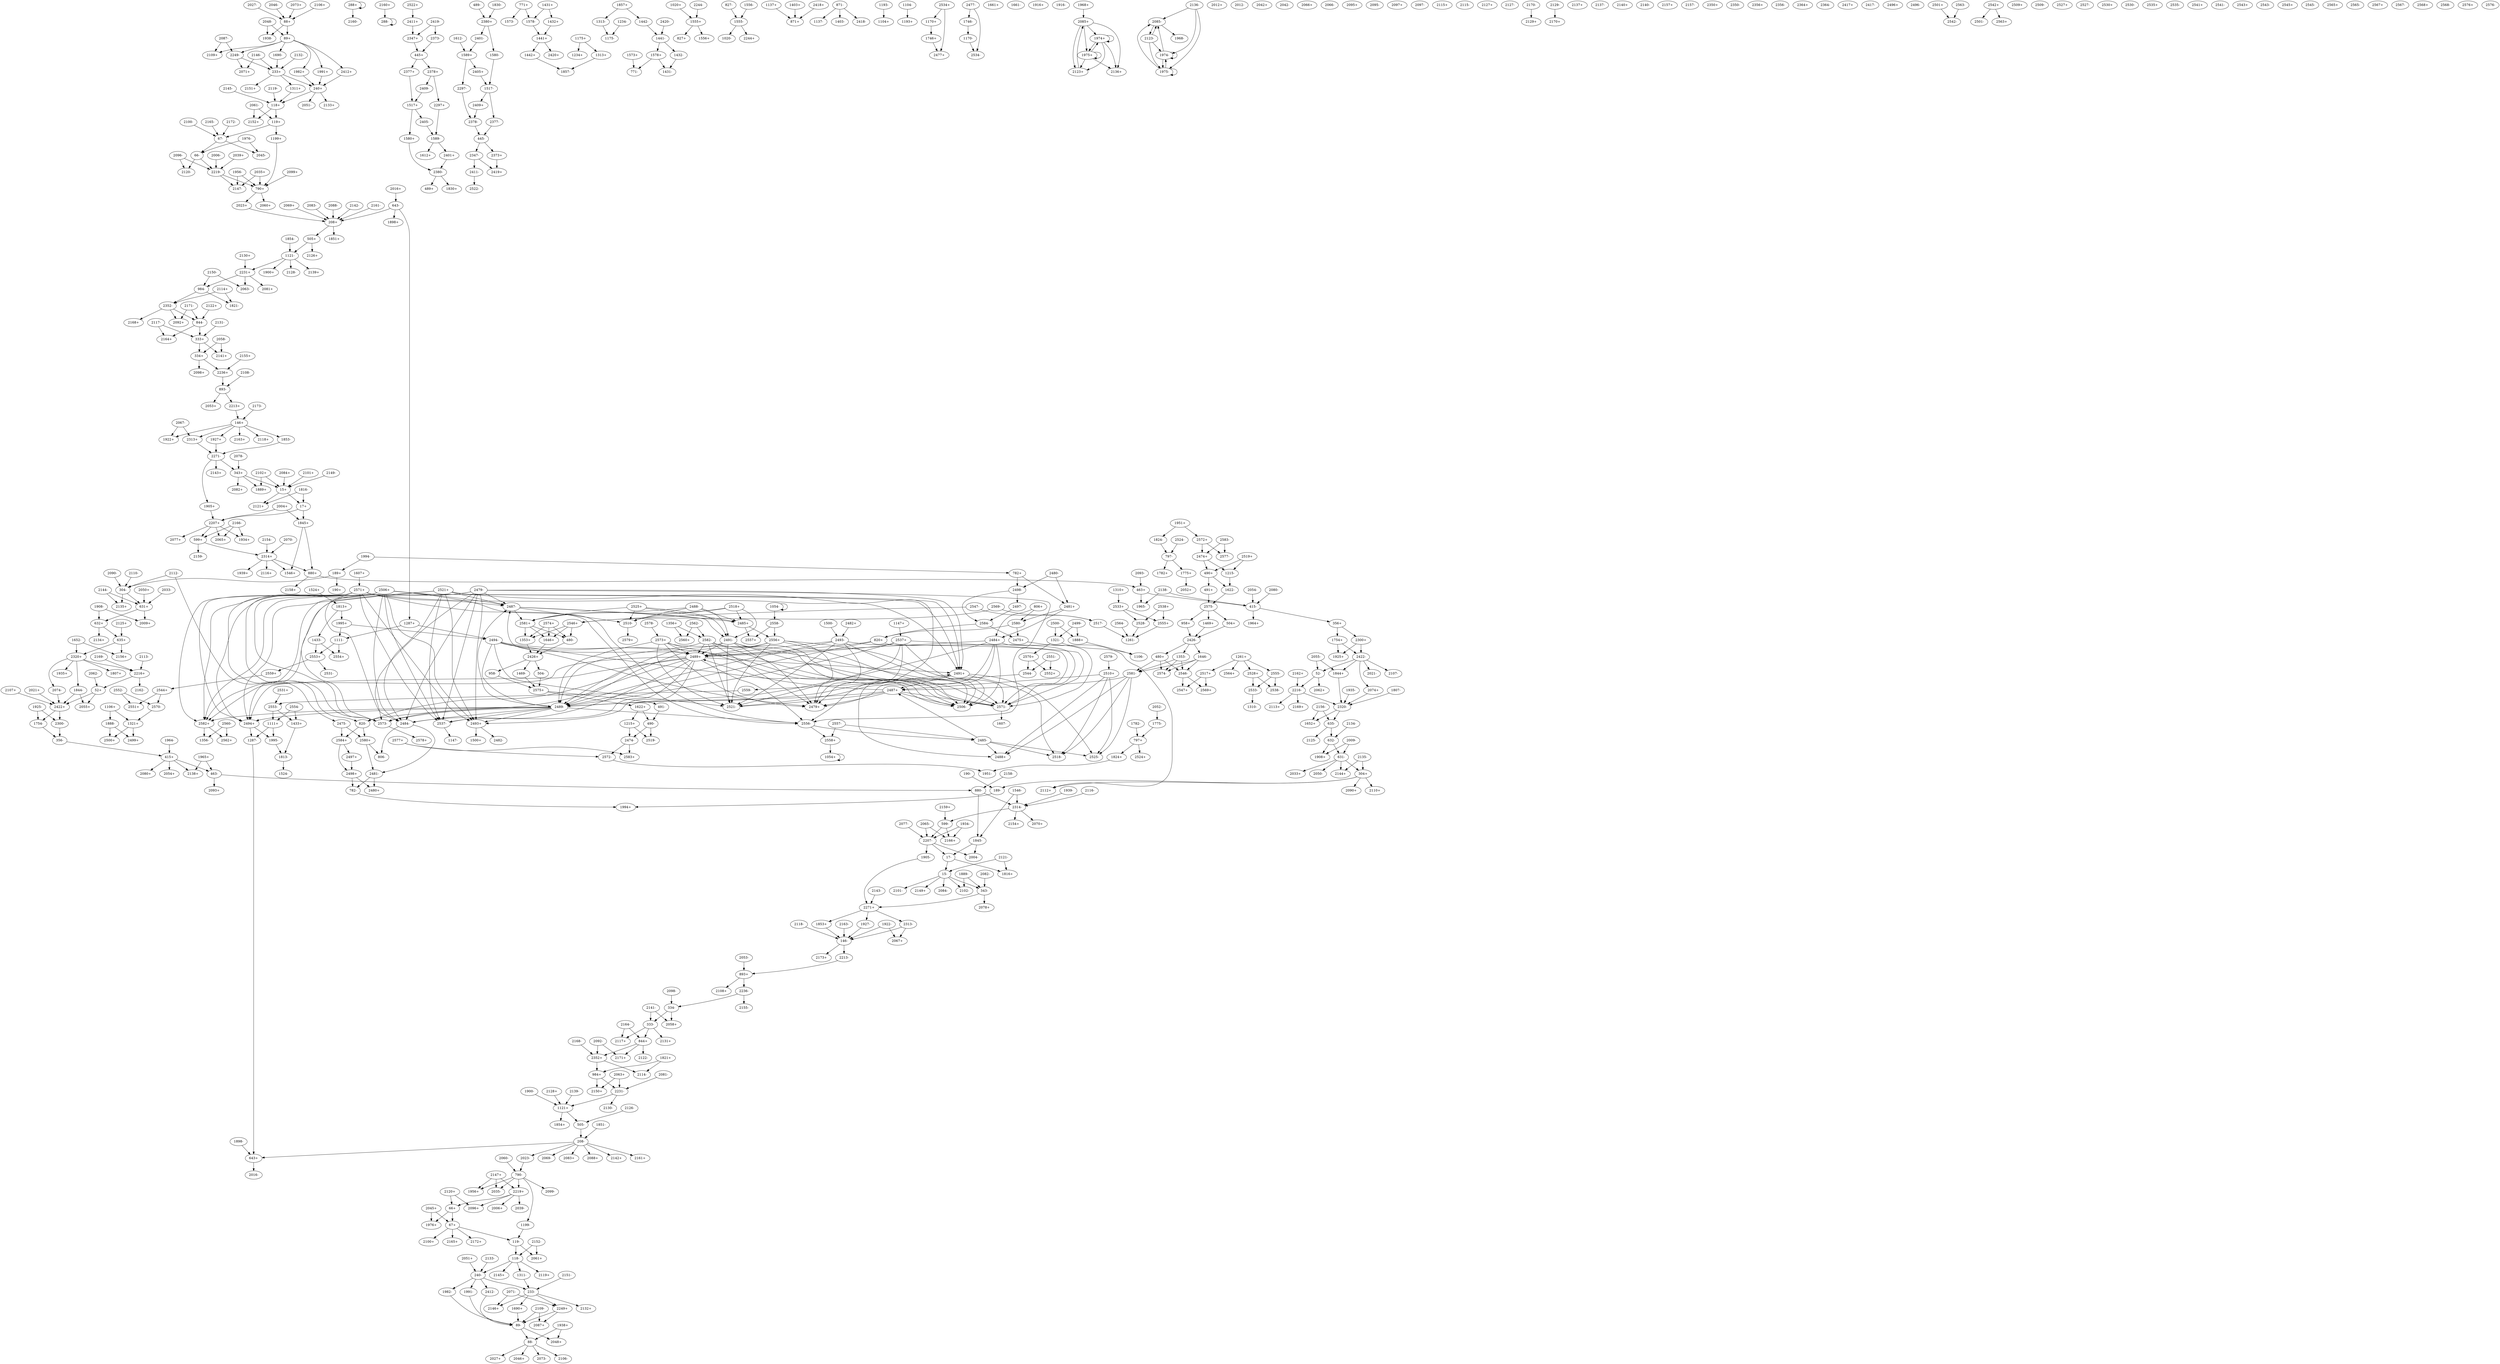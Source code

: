 digraph adj {
graph [k=96]
edge [d=-95]
"15+" [l=96 C=255]
"15-" [l=96 C=255]
"17+" [l=103 C=2040]
"17-" [l=103 C=2040]
"52+" [l=99 C=1020]
"52-" [l=99 C=1020]
"66+" [l=100 C=1275]
"66-" [l=100 C=1275]
"67+" [l=97 C=510]
"67-" [l=97 C=510]
"88+" [l=106 C=2805]
"88-" [l=106 C=2805]
"89+" [l=120 C=6375]
"89-" [l=120 C=6375]
"118+" [l=148 C=13515]
"118-" [l=148 C=13515]
"119+" [l=100 C=1275]
"119-" [l=100 C=1275]
"146+" [l=166 C=18105]
"146-" [l=166 C=18105]
"189+" [l=96 C=255]
"189-" [l=96 C=255]
"190+" [l=264 C=7681]
"190-" [l=264 C=7681]
"208+" [l=112 C=4335]
"208-" [l=112 C=4335]
"233+" [l=96 C=255]
"233-" [l=96 C=255]
"240+" [l=100 C=1275]
"240-" [l=100 C=1275]
"288+" [l=4413 C=812675]
"288-" [l=4413 C=812675]
"304+" [l=109 C=3570]
"304-" [l=109 C=3570]
"333+" [l=138 C=10965]
"333-" [l=138 C=10965]
"334+" [l=102 C=1785]
"334-" [l=102 C=1785]
"343+" [l=98 C=765]
"343-" [l=98 C=765]
"356+" [l=347 C=64260]
"356-" [l=347 C=64260]
"415+" [l=132 C=9435]
"415-" [l=132 C=9435]
"445+" [l=146 C=4188]
"445-" [l=146 C=4188]
"463+" [l=115 C=5100]
"463-" [l=115 C=5100]
"480+" [l=209 C=13212]
"480-" [l=209 C=13212]
"489+" [l=239 C=2230]
"489-" [l=239 C=2230]
"490+" [l=149 C=8649]
"490-" [l=149 C=8649]
"491+" [l=191 C=7088]
"491-" [l=191 C=7088]
"504+" [l=190 C=9413]
"504-" [l=190 C=9413]
"505+" [l=110 C=3825]
"505-" [l=110 C=3825]
"599+" [l=99 C=1020]
"599-" [l=99 C=1020]
"631+" [l=98 C=765]
"631-" [l=98 C=765]
"632+" [l=101 C=1530]
"632-" [l=101 C=1530]
"635+" [l=97 C=510]
"635-" [l=97 C=510]
"643+" [l=96 C=255]
"643-" [l=96 C=255]
"771+" [l=146 C=1941]
"771-" [l=146 C=1941]
"782+" [l=190 C=2195]
"782-" [l=190 C=2195]
"790+" [l=114 C=4845]
"790-" [l=114 C=4845]
"797+" [l=148 C=1759]
"797-" [l=148 C=1759]
"806+" [l=189 C=4236]
"806-" [l=189 C=4236]
"820+" [l=188 C=4316]
"820-" [l=188 C=4316]
"827+" [l=230 C=1103]
"827-" [l=230 C=1103]
"844+" [l=190 C=24225]
"844-" [l=190 C=24225]
"871+" [l=191 C=13671]
"871-" [l=191 C=13671]
"880+" [l=100 C=1275]
"880-" [l=100 C=1275]
"893+" [l=97 C=510]
"893-" [l=97 C=510]
"958+" [l=191 C=4611]
"958-" [l=191 C=4611]
"984+" [l=99 C=1020]
"984-" [l=99 C=1020]
"1020+" [l=315 C=2684]
"1020-" [l=315 C=2684]
"1054+" [l=167 C=364]
"1054-" [l=167 C=364]
"1104+" [l=188 C=989]
"1104-" [l=188 C=989]
"1106+" [l=254 C=7634]
"1106-" [l=254 C=7634]
"1111+" [l=428 C=5257]
"1111-" [l=428 C=5257]
"1121+" [l=104 C=2295]
"1121-" [l=104 C=2295]
"1137+" [l=188 C=6647]
"1137-" [l=188 C=6647]
"1147+" [l=245 C=2521]
"1147-" [l=245 C=2521]
"1170+" [l=168 C=1754]
"1170-" [l=168 C=1754]
"1175+" [l=242 C=13513]
"1175-" [l=242 C=13513]
"1193+" [l=206 C=1907]
"1193-" [l=206 C=1907]
"1199+" [l=192 C=3844]
"1199-" [l=192 C=3844]
"1215+" [l=191 C=2766]
"1215-" [l=191 C=2766]
"1234+" [l=438 C=17487]
"1234-" [l=438 C=17487]
"1261+" [l=189 C=6923]
"1261-" [l=189 C=6923]
"1287+" [l=186 C=1043]
"1287-" [l=186 C=1043]
"1310+" [l=137 C=1175]
"1310-" [l=137 C=1175]
"1311+" [l=191 C=4282]
"1311-" [l=191 C=4282]
"1313+" [l=481 C=11884]
"1313-" [l=481 C=11884]
"1321+" [l=147 C=2542]
"1321-" [l=147 C=2542]
"1353+" [l=191 C=1816]
"1353-" [l=191 C=1816]
"1356+" [l=722 C=8864]
"1356-" [l=722 C=8864]
"1403+" [l=188 C=4408]
"1403-" [l=188 C=4408]
"1431+" [l=156 C=3315]
"1431-" [l=156 C=3315]
"1432+" [l=191 C=2190]
"1432-" [l=191 C=2190]
"1433+" [l=541 C=7488]
"1433-" [l=541 C=7488]
"1441+" [l=169 C=5007]
"1441-" [l=169 C=5007]
"1442+" [l=194 C=2514]
"1442-" [l=194 C=2514]
"1469+" [l=191 C=4231]
"1469-" [l=191 C=4231]
"1500+" [l=229 C=1449]
"1500-" [l=229 C=1449]
"1517+" [l=155 C=2208]
"1517-" [l=155 C=2208]
"1524+" [l=381 C=4065]
"1524-" [l=381 C=4065]
"1546+" [l=122 C=114]
"1546-" [l=122 C=114]
"1555+" [l=157 C=1095]
"1555-" [l=157 C=1095]
"1556+" [l=230 C=830]
"1556-" [l=230 C=830]
"1573+" [l=252 C=4401]
"1573-" [l=252 C=4401]
"1578+" [l=156 C=4790]
"1578-" [l=156 C=4790]
"1580+" [l=725 C=12870]
"1580-" [l=725 C=12870]
"1589+" [l=167 C=3230]
"1589-" [l=167 C=3230]
"1607+" [l=112 C=579]
"1607-" [l=112 C=579]
"1612+" [l=254 C=2324]
"1612-" [l=254 C=2324]
"1622+" [l=149 C=7536]
"1622-" [l=149 C=7536]
"1646+" [l=191 C=1661]
"1646-" [l=191 C=1661]
"1652+" [l=155 C=173]
"1652-" [l=155 C=173]
"1661+" [l=192 C=2475]
"1661-" [l=192 C=2475]
"1690+" [l=191 C=393]
"1690-" [l=191 C=393]
"1746+" [l=191 C=1183]
"1746-" [l=191 C=1183]
"1754+" [l=191 C=518]
"1754-" [l=191 C=518]
"1775+" [l=232 C=1376]
"1775-" [l=232 C=1376]
"1782+" [l=191 C=1218]
"1782-" [l=191 C=1218]
"1807+" [l=101 C=14]
"1807-" [l=101 C=14]
"1813+" [l=121 C=544]
"1813-" [l=121 C=544]
"1816+" [l=148 C=130]
"1816-" [l=148 C=130]
"1821+" [l=146 C=177]
"1821-" [l=146 C=177]
"1824+" [l=295 C=3002]
"1824-" [l=295 C=3002]
"1830+" [l=281 C=2275]
"1830-" [l=281 C=2275]
"1844+" [l=191 C=389]
"1844-" [l=191 C=389]
"1845+" [l=191 C=514]
"1845-" [l=191 C=514]
"1851+" [l=105 C=28]
"1851-" [l=105 C=28]
"1853+" [l=191 C=346]
"1853-" [l=191 C=346]
"1854+" [l=154 C=179]
"1854-" [l=154 C=179]
"1857+" [l=96 C=47]
"1857-" [l=96 C=47]
"1888+" [l=228 C=2066]
"1888-" [l=228 C=2066]
"1889+" [l=120 C=128]
"1889-" [l=120 C=128]
"1898+" [l=102 C=18]
"1898-" [l=102 C=18]
"1900+" [l=111 C=33]
"1900-" [l=111 C=33]
"1905+" [l=191 C=481]
"1905-" [l=191 C=481]
"1908+" [l=146 C=233]
"1908-" [l=146 C=233]
"1916+" [l=138 C=187]
"1916-" [l=138 C=187]
"1922+" [l=177 C=309]
"1922-" [l=177 C=309]
"1925+" [l=112 C=40]
"1925-" [l=112 C=40]
"1927+" [l=191 C=285]
"1927-" [l=191 C=285]
"1934+" [l=143 C=644]
"1934-" [l=143 C=644]
"1935+" [l=155 C=170]
"1935-" [l=155 C=170]
"1938+" [l=110 C=30]
"1938-" [l=110 C=30]
"1939+" [l=102 C=22]
"1939-" [l=102 C=22]
"1951+" [l=238 C=1595]
"1951-" [l=238 C=1595]
"1956+" [l=165 C=187]
"1956-" [l=165 C=187]
"1964+" [l=142 C=148]
"1964-" [l=142 C=148]
"1965+" [l=134 C=86]
"1965-" [l=134 C=86]
"1968+" [l=189 C=1222]
"1968-" [l=189 C=1222]
"1974+" [l=191 C=1105]
"1974-" [l=191 C=1105]
"1975+" [l=96 C=255]
"1975-" [l=96 C=255]
"1976+" [l=138 C=151]
"1976-" [l=138 C=151]
"1982+" [l=191 C=383]
"1982-" [l=191 C=383]
"1991+" [l=191 C=551]
"1991-" [l=191 C=551]
"1994+" [l=149 C=133]
"1994-" [l=149 C=133]
"1995+" [l=136 C=384]
"1995-" [l=136 C=384]
"2004+" [l=154 C=201]
"2004-" [l=154 C=201]
"2006+" [l=132 C=84]
"2006-" [l=132 C=84]
"2009+" [l=126 C=137]
"2009-" [l=126 C=137]
"2012+" [l=173 C=166]
"2012-" [l=173 C=166]
"2016+" [l=157 C=261]
"2016-" [l=157 C=261]
"2021+" [l=155 C=248]
"2021-" [l=155 C=248]
"2023+" [l=191 C=266]
"2023-" [l=191 C=266]
"2027+" [l=191 C=348]
"2027-" [l=191 C=348]
"2033+" [l=143 C=254]
"2033-" [l=143 C=254]
"2035+" [l=134 C=177]
"2035-" [l=134 C=177]
"2039+" [l=127 C=83]
"2039-" [l=127 C=83]
"2042+" [l=276 C=1549]
"2042-" [l=276 C=1549]
"2045+" [l=124 C=67]
"2045-" [l=124 C=67]
"2046+" [l=142 C=98]
"2046-" [l=142 C=98]
"2048+" [l=153 C=301]
"2048-" [l=153 C=301]
"2050+" [l=191 C=336]
"2050-" [l=191 C=336]
"2051+" [l=113 C=48]
"2051-" [l=113 C=48]
"2052+" [l=120 C=177]
"2052-" [l=120 C=177]
"2053+" [l=145 C=165]
"2053-" [l=145 C=165]
"2054+" [l=163 C=161]
"2054-" [l=163 C=161]
"2055+" [l=122 C=96]
"2055-" [l=122 C=96]
"2058+" [l=130 C=140]
"2058-" [l=130 C=140]
"2060+" [l=166 C=179]
"2060-" [l=166 C=179]
"2061+" [l=168 C=210]
"2061-" [l=168 C=210]
"2062+" [l=129 C=98]
"2062-" [l=129 C=98]
"2063+" [l=171 C=207]
"2063-" [l=171 C=207]
"2065+" [l=123 C=226]
"2065-" [l=123 C=226]
"2066+" [l=103 C=21]
"2066-" [l=103 C=21]
"2067+" [l=138 C=149]
"2067-" [l=138 C=149]
"2069+" [l=136 C=161]
"2069-" [l=136 C=161]
"2070+" [l=128 C=68]
"2070-" [l=128 C=68]
"2071+" [l=136 C=98]
"2071-" [l=136 C=98]
"2073+" [l=112 C=53]
"2073-" [l=112 C=53]
"2074+" [l=191 C=279]
"2074-" [l=191 C=279]
"2077+" [l=140 C=150]
"2077-" [l=140 C=150]
"2078+" [l=122 C=78]
"2078-" [l=122 C=78]
"2080+" [l=117 C=51]
"2080-" [l=117 C=51]
"2081+" [l=138 C=118]
"2081-" [l=138 C=118]
"2082+" [l=153 C=158]
"2082-" [l=153 C=158]
"2083+" [l=138 C=128]
"2083-" [l=138 C=128]
"2084+" [l=134 C=83]
"2084-" [l=134 C=83]
"2085+" [l=96 C=24]
"2085-" [l=96 C=24]
"2087+" [l=170 C=255]
"2087-" [l=170 C=255]
"2088+" [l=191 C=360]
"2088-" [l=191 C=360]
"2090+" [l=139 C=97]
"2090-" [l=139 C=97]
"2092+" [l=125 C=87]
"2092-" [l=125 C=87]
"2093+" [l=143 C=190]
"2093-" [l=143 C=190]
"2095+" [l=121 C=63]
"2095-" [l=121 C=63]
"2096+" [l=116 C=44]
"2096-" [l=116 C=44]
"2097+" [l=160 C=174]
"2097-" [l=160 C=174]
"2098+" [l=115 C=60]
"2098-" [l=115 C=60]
"2099+" [l=146 C=156]
"2099-" [l=146 C=156]
"2100+" [l=150 C=121]
"2100-" [l=150 C=121]
"2101+" [l=120 C=88]
"2101-" [l=120 C=88]
"2102+" [l=108 C=33]
"2102-" [l=108 C=33]
"2106+" [l=168 C=245]
"2106-" [l=168 C=245]
"2107+" [l=164 C=168]
"2107-" [l=164 C=168]
"2108+" [l=108 C=32]
"2108-" [l=108 C=32]
"2109+" [l=159 C=186]
"2109-" [l=159 C=186]
"2110+" [l=141 C=101]
"2110-" [l=141 C=101]
"2112+" [l=144 C=272]
"2112-" [l=144 C=272]
"2113+" [l=126 C=70]
"2113-" [l=126 C=70]
"2114+" [l=127 C=70]
"2114-" [l=127 C=70]
"2115+" [l=155 C=231]
"2115-" [l=155 C=231]
"2116+" [l=127 C=158]
"2116-" [l=127 C=158]
"2117+" [l=171 C=234]
"2117-" [l=171 C=234]
"2118+" [l=138 C=162]
"2118-" [l=138 C=162]
"2119+" [l=109 C=40]
"2119-" [l=109 C=40]
"2120+" [l=135 C=111]
"2120-" [l=135 C=111]
"2121+" [l=109 C=36]
"2121-" [l=109 C=36]
"2122+" [l=143 C=111]
"2122-" [l=143 C=111]
"2123+" [l=190 C=1990]
"2123-" [l=190 C=1990]
"2125+" [l=131 C=89]
"2125-" [l=131 C=89]
"2126+" [l=117 C=51]
"2126-" [l=117 C=51]
"2127+" [l=130 C=160]
"2127-" [l=130 C=160]
"2128+" [l=123 C=77]
"2128-" [l=123 C=77]
"2129+" [l=137 C=154]
"2129-" [l=137 C=154]
"2130+" [l=127 C=69]
"2130-" [l=127 C=69]
"2131+" [l=136 C=101]
"2131-" [l=136 C=101]
"2132+" [l=157 C=151]
"2132-" [l=157 C=151]
"2133+" [l=118 C=48]
"2133-" [l=118 C=48]
"2134+" [l=113 C=44]
"2134-" [l=113 C=44]
"2135+" [l=112 C=48]
"2135-" [l=112 C=48]
"2136+" [l=111 C=130]
"2136-" [l=111 C=130]
"2137+" [l=125 C=84]
"2137-" [l=125 C=84]
"2138+" [l=116 C=46]
"2138-" [l=116 C=46]
"2139+" [l=108 C=32]
"2139-" [l=108 C=32]
"2140+" [l=142 C=115]
"2140-" [l=142 C=115]
"2141+" [l=131 C=78]
"2141-" [l=131 C=78]
"2142+" [l=118 C=48]
"2142-" [l=118 C=48]
"2143+" [l=138 C=137]
"2143-" [l=138 C=137]
"2144+" [l=149 C=110]
"2144-" [l=149 C=110]
"2145+" [l=111 C=44]
"2145-" [l=111 C=44]
"2146+" [l=115 C=52]
"2146-" [l=115 C=52]
"2147+" [l=126 C=163]
"2147-" [l=126 C=163]
"2149+" [l=124 C=68]
"2149-" [l=124 C=68]
"2150+" [l=110 C=33]
"2150-" [l=110 C=33]
"2151+" [l=109 C=50]
"2151-" [l=109 C=50]
"2152+" [l=123 C=77]
"2152-" [l=123 C=77]
"2154+" [l=131 C=88]
"2154-" [l=131 C=88]
"2155+" [l=130 C=100]
"2155-" [l=130 C=100]
"2156+" [l=113 C=44]
"2156-" [l=113 C=44]
"2157+" [l=102 C=16]
"2157-" [l=102 C=16]
"2158+" [l=108 C=42]
"2158-" [l=108 C=42]
"2159+" [l=119 C=71]
"2159-" [l=119 C=71]
"2160+" [l=144 C=163]
"2160-" [l=144 C=163]
"2161+" [l=158 C=214]
"2161-" [l=158 C=214]
"2162+" [l=119 C=57]
"2162-" [l=119 C=57]
"2163+" [l=138 C=100]
"2163-" [l=138 C=100]
"2164+" [l=144 C=100]
"2164-" [l=144 C=100]
"2165+" [l=112 C=36]
"2165-" [l=112 C=36]
"2166+" [l=122 C=78]
"2166-" [l=122 C=78]
"2168+" [l=133 C=78]
"2168-" [l=133 C=78]
"2169+" [l=130 C=74]
"2169-" [l=130 C=74]
"2170+" [l=113 C=43]
"2170-" [l=113 C=43]
"2171+" [l=166 C=203]
"2171-" [l=166 C=203]
"2172+" [l=116 C=65]
"2172-" [l=116 C=65]
"2173+" [l=134 C=89]
"2173-" [l=134 C=89]
"2207+" [l=142 C=11985]
"2207-" [l=142 C=11985]
"2213+" [l=230 C=34425]
"2213-" [l=230 C=34425]
"2216+" [l=110 C=3825]
"2216-" [l=110 C=3825]
"2219+" [l=103 C=2040]
"2219-" [l=103 C=2040]
"2231+" [l=162 C=17085]
"2231-" [l=162 C=17085]
"2236+" [l=605 C=130050]
"2236-" [l=605 C=130050]
"2244+" [l=2342 C=22582]
"2244-" [l=2342 C=22582]
"2249+" [l=148 C=13515]
"2249-" [l=148 C=13515]
"2271+" [l=128 C=8415]
"2271-" [l=128 C=8415]
"2297+" [l=539 C=12324]
"2297-" [l=539 C=12324]
"2300+" [l=191 C=24480]
"2300-" [l=191 C=24480]
"2313+" [l=173 C=19890]
"2313-" [l=173 C=19890]
"2314+" [l=104 C=2295]
"2314-" [l=104 C=2295]
"2320+" [l=107 C=3060]
"2320-" [l=107 C=3060]
"2347+" [l=239 C=8037]
"2347-" [l=239 C=8037]
"2350+" [l=33646 C=456742]
"2350-" [l=33646 C=456742]
"2352+" [l=117 C=5610]
"2352-" [l=117 C=5610]
"2356+" [l=7179 C=73704]
"2356-" [l=7179 C=73704]
"2364+" [l=6701 C=84031]
"2364-" [l=6701 C=84031]
"2373+" [l=295 C=6442]
"2373-" [l=295 C=6442]
"2377+" [l=407 C=11103]
"2377-" [l=407 C=11103]
"2378+" [l=200 C=9558]
"2378-" [l=200 C=9558]
"2380+" [l=332 C=9432]
"2380-" [l=332 C=9432]
"2401+" [l=476 C=6474]
"2401-" [l=476 C=6474]
"2405+" [l=272 C=3864]
"2405-" [l=272 C=3864]
"2409+" [l=302 C=6430]
"2409-" [l=302 C=6430]
"2411+" [l=269 C=4013]
"2411-" [l=269 C=4013]
"2412+" [l=191 C=661]
"2412-" [l=191 C=661]
"2417+" [l=300 C=6240]
"2417-" [l=300 C=6240]
"2418+" [l=204 C=6780]
"2418-" [l=204 C=6780]
"2419+" [l=240 C=7685]
"2419-" [l=240 C=7685]
"2420+" [l=217 C=9265]
"2420-" [l=217 C=9265]
"2422+" [l=297 C=51510]
"2422-" [l=297 C=51510]
"2426+" [l=660 C=74736]
"2426-" [l=660 C=74736]
"2474+" [l=165701 C=2993510]
"2474-" [l=165701 C=2993510]
"2475+" [l=1720 C=124316]
"2475-" [l=1720 C=124316]
"2477+" [l=9248 C=117272]
"2477-" [l=9248 C=117272]
"2479+" [l=161069 C=2276973]
"2479-" [l=161069 C=2276973]
"2480+" [l=6895 C=188013]
"2480-" [l=6895 C=188013]
"2481+" [l=10642 C=379096]
"2481-" [l=10642 C=379096]
"2482+" [l=19437 C=251843]
"2482-" [l=19437 C=251843]
"2484+" [l=4056 C=230159]
"2484-" [l=4056 C=230159]
"2485+" [l=17296 C=311711]
"2485-" [l=17296 C=311711]
"2487+" [l=8790 C=389308]
"2487-" [l=8790 C=389308]
"2488+" [l=43494 C=622917]
"2488-" [l=43494 C=622917]
"2489+" [l=2570 C=348422]
"2489-" [l=2570 C=348422]
"2491+" [l=25906 C=810738]
"2491-" [l=25906 C=810738]
"2493+" [l=77295 C=1051071]
"2493-" [l=77295 C=1051071]
"2494+" [l=2857 C=141017]
"2494-" [l=2857 C=141017]
"2496+" [l=3733 C=52601]
"2496-" [l=3733 C=52601]
"2497+" [l=7275 C=254491]
"2497-" [l=7275 C=254491]
"2498+" [l=4318 C=147994]
"2498-" [l=4318 C=147994]
"2499+" [l=116635 C=1759233]
"2499-" [l=116635 C=1759233]
"2500+" [l=3291 C=51180]
"2500-" [l=3291 C=51180]
"2501+" [l=14160 C=206915]
"2501-" [l=14160 C=206915]
"2506+" [l=18845 C=377731]
"2506-" [l=18845 C=377731]
"2509+" [l=526031 C=7899868]
"2509-" [l=526031 C=7899868]
"2510+" [l=3667 C=112675]
"2510-" [l=3667 C=112675]
"2517+" [l=21358 C=276505]
"2517-" [l=21358 C=276505]
"2518+" [l=64054 C=1004000]
"2518-" [l=64054 C=1004000]
"2519+" [l=42022 C=797498]
"2519-" [l=42022 C=797498]
"2521+" [l=58067 C=814240]
"2521-" [l=58067 C=814240]
"2522+" [l=23006 C=429231]
"2522-" [l=23006 C=429231]
"2524+" [l=45501 C=795745]
"2524-" [l=45501 C=795745]
"2525+" [l=113532 C=1743405]
"2525-" [l=113532 C=1743405]
"2527+" [l=84424 C=1138161]
"2527-" [l=84424 C=1138161]
"2528+" [l=35266 C=553297]
"2528-" [l=35266 C=553297]
"2530+" [l=93860 C=1301234]
"2530-" [l=93860 C=1301234]
"2531+" [l=39138 C=675199]
"2531-" [l=39138 C=675199]
"2533+" [l=5400 C=110113]
"2533-" [l=5400 C=110113]
"2534+" [l=182463 C=2752491]
"2534-" [l=182463 C=2752491]
"2535+" [l=80402 C=1141919]
"2535-" [l=80402 C=1141919]
"2537+" [l=246649 C=3672487]
"2537-" [l=246649 C=3672487]
"2538+" [l=33684 C=554757]
"2538-" [l=33684 C=554757]
"2541+" [l=168298 C=2279710]
"2541-" [l=168298 C=2279710]
"2542+" [l=106345 C=1538438]
"2542-" [l=106345 C=1538438]
"2543+" [l=27500 C=363155]
"2543-" [l=27500 C=363155]
"2544+" [l=11157 C=199549]
"2544-" [l=11157 C=199549]
"2545+" [l=111888 C=1384871]
"2545-" [l=111888 C=1384871]
"2546+" [l=102318 C=1594671]
"2546-" [l=102318 C=1594671]
"2547+" [l=11602 C=245429]
"2547-" [l=11602 C=245429]
"2551+" [l=13898 C=254176]
"2551-" [l=13898 C=254176]
"2552+" [l=27380 C=479242]
"2552-" [l=27380 C=479242]
"2553+" [l=9361 C=180566]
"2553-" [l=9361 C=180566]
"2554+" [l=8914 C=183549]
"2554-" [l=8914 C=183549]
"2555+" [l=27080 C=505174]
"2555-" [l=27080 C=505174]
"2556+" [l=147364 C=2139884]
"2556-" [l=147364 C=2139884]
"2557+" [l=38027 C=494123]
"2557-" [l=38027 C=494123]
"2558+" [l=9629 C=123384]
"2558-" [l=9629 C=123384]
"2559+" [l=2063 C=31006]
"2559-" [l=2063 C=31006]
"2560+" [l=13537 C=185976]
"2560-" [l=13537 C=185976]
"2562+" [l=173998 C=2511450]
"2562-" [l=173998 C=2511450]
"2563+" [l=55226 C=810722]
"2563-" [l=55226 C=810722]
"2564+" [l=210560 C=3004954]
"2564-" [l=210560 C=3004954]
"2565+" [l=129474 C=1837365]
"2565-" [l=129474 C=1837365]
"2567+" [l=142249 C=1896256]
"2567-" [l=142249 C=1896256]
"2568+" [l=129987 C=1853488]
"2568-" [l=129987 C=1853488]
"2569+" [l=209872 C=3010858]
"2569-" [l=209872 C=3010858]
"2570+" [l=73528 C=1142865]
"2570-" [l=73528 C=1142865]
"2571+" [l=191761 C=3337767]
"2571-" [l=191761 C=3337767]
"2572+" [l=169930 C=2760752]
"2572-" [l=169930 C=2760752]
"2573+" [l=56978 C=808408]
"2573-" [l=56978 C=808408]
"2574+" [l=94970 C=1527820]
"2574-" [l=94970 C=1527820]
"2575+" [l=2640 C=376955]
"2575-" [l=2640 C=376955]
"2576+" [l=12290 C=196693]
"2576-" [l=12290 C=196693]
"2577+" [l=74133 C=1181723]
"2577-" [l=74133 C=1181723]
"2578+" [l=62154 C=899677]
"2578-" [l=62154 C=899677]
"2579+" [l=21889 C=325811]
"2579-" [l=21889 C=325811]
"2580+" [l=9177 C=392222]
"2580-" [l=9177 C=392222]
"2581+" [l=195937 C=3084501]
"2581-" [l=195937 C=3084501]
"2582+" [l=129863 C=2202460]
"2582-" [l=129863 C=2202460]
"2583+" [l=78794 C=1153752]
"2583-" [l=78794 C=1153752]
"2584+" [l=23607 C=1044763]
"2584-" [l=23607 C=1044763]
"15+" -> "17+"
"15+" -> "2121+"
"15-" -> "2149+"
"15-" -> "2084-" [d=-63]
"15-" -> "2101-" [d=-56]
"15-" -> "2102-" [d=-54]
"15-" -> "343-" [d=-34]
"17+" -> "1845+"
"17+" -> "2207+" [d=-76]
"17-" -> "15-"
"17-" -> "1816+"
"52+" -> "2055+"
"52+" -> "2422+" [d=-54]
"52-" -> "2062+"
"52-" -> "2216-" [d=-80]
"66+" -> "67+"
"66+" -> "1976+"
"66-" -> "2120-"
"66-" -> "2219-" [d=-86]
"67+" -> "2172+"
"67+" -> "2100+" [d=-85]
"67+" -> "2165+" [d=-76]
"67+" -> "119-" [d=-43]
"67-" -> "66-"
"67-" -> "2045-"
"88+" -> "89+"
"88+" -> "1938-"
"88-" -> "2046+"
"88-" -> "2027+" [d=-80]
"88-" -> "2073-" [d=-64]
"88-" -> "2106-" [d=-63]
"89+" -> "1690-"
"89+" -> "2412+" [d=-78]
"89+" -> "1991+" [d=-76]
"89+" -> "1982+" [d=-74]
"89+" -> "2109+" [d=-71]
"89+" -> "2249-" [d=-71]
"89-" -> "88-"
"89-" -> "2048+"
"118+" -> "2152+"
"118+" -> "119+"
"118-" -> "1311-"
"118-" -> "2119+" [d=-87]
"118-" -> "2145+" [d=-37]
"118-" -> "240-" [d=-24]
"119+" -> "1199+"
"119+" -> "67-" [d=-43]
"119-" -> "118-"
"119-" -> "2061+"
"146+" -> "2163+"
"146+" -> "2118+" [d=-65]
"146+" -> "1927+" [d=-53]
"146+" -> "1853-" [d=-42]
"146+" -> "1922+" [d=-35]
"146+" -> "2313+" [d=-35]
"146-" -> "2173+"
"146-" -> "2213-"
"189+" -> "190+"
"189+" -> "304-" [d=-84]
"189-" -> "1994+"
"190-" -> "189-"
"208+" -> "505+"
"208+" -> "1851+"
"208-" -> "2088+"
"208-" -> "2161+" [d=-81]
"208-" -> "2083+" [d=-74]
"208-" -> "2069-" [d=-72]
"208-" -> "2023-" [d=-33]
"208-" -> "2142+" [d=-31]
"208-" -> "643+" [d=-13]
"233+" -> "1311+"
"233+" -> "2151+" [d=-88]
"233+" -> "240+" [d=-75]
"233-" -> "1690+"
"233-" -> "2132+" [d=-89]
"233-" -> "2146+" [d=-76]
"233-" -> "2249+" [d=-76]
"240+" -> "2051-"
"240+" -> "2133+"
"240+" -> "118+" [d=-24]
"240-" -> "1982-"
"240-" -> "1991-" [d=-93]
"240-" -> "2412-" [d=-91]
"240-" -> "233-" [d=-75]
"288+" -> "288+"
"288+" -> "2160-"
"288-" -> "288-"
"304+" -> "2112+" [d=-83]
"304+" -> "2110+" [d=-91]
"304+" -> "2090+" [d=-89]
"304+" -> "189-" [d=-84]
"304-" -> "2135+"
"304-" -> "631+" [d=-17]
"333+" -> "2141+"
"333+" -> "334+"
"333-" -> "2131+"
"333-" -> "844+" [d=-81]
"333-" -> "2117+" [d=-81]
"334+" -> "2098+"
"334+" -> "2236+" [d=-80]
"334-" -> "333-"
"334-" -> "2058+"
"343+" -> "2082+"
"343+" -> "1889+" [d=-75]
"343+" -> "15+" [d=-34]
"343-" -> "2078+"
"343-" -> "2271+" [d=-45]
"356+" -> "1754+"
"356+" -> "2300+"
"356-" -> "415+"
"415+" -> "2080+"
"415+" -> "2054+" [d=-52]
"415+" -> "463-" [d=-32]
"415+" -> "2138+" [d=-32]
"415-" -> "356+"
"415-" -> "1964+"
"445+" -> "2377+"
"445+" -> "2378+"
"445-" -> "2347-"
"445-" -> "2373+"
"463+" -> "1965-"
"463+" -> "415-" [d=-32]
"463-" -> "2093+"
"463-" -> "880-" [d=-11]
"480+" -> "2546-"
"480+" -> "2574-"
"480+" -> "2581-"
"480-" -> "2426+"
"489-" -> "2380+"
"490+" -> "491+"
"490+" -> "1622-" [d=-53]
"490-" -> "2474-"
"490-" -> "2519-"
"491+" -> "2575-"
"491-" -> "490-"
"504+" -> "2426-" [d=-94]
"504-" -> "2575+" [d=-94]
"505+" -> "2126+"
"505+" -> "1121-" [d=-15]
"505-" -> "208-"
"599+" -> "2159-"
"599+" -> "2314+" [d=-91]
"599-" -> "2166+"
"599-" -> "2207-" [d=-85]
"631+" -> "632+"
"631+" -> "2009+"
"631-" -> "2033+"
"631-" -> "2050-" [d=-83]
"631-" -> "2144+" [d=-17]
"631-" -> "304+" [d=-17]
"632+" -> "2134+"
"632+" -> "635+" [d=-92]
"632-" -> "631-"
"632-" -> "1908+"
"635+" -> "2156+"
"635+" -> "2320+"
"635-" -> "2125-"
"635-" -> "632-" [d=-92]
"643+" -> "2016-"
"643-" -> "1287+"
"643-" -> "1898+" [d=-85]
"643-" -> "208+" [d=-13]
"771+" -> "1573-"
"771+" -> "1578-" [d=-50]
"782+" -> "2481+"
"782+" -> "2498-"
"782-" -> "1994+"
"790+" -> "2023+"
"790+" -> "2060+" [d=-65]
"790-" -> "2099-"
"790-" -> "1199-" [d=-78]
"790-" -> "1956+" [d=-57]
"790-" -> "2035-" [d=-57]
"790-" -> "2219+" [d=-57]
"797+" -> "1824+"
"797+" -> "2524+"
"797-" -> "1775+"
"797-" -> "1782+"
"806+" -> "2484+"
"806+" -> "2580-"
"820+" -> "2489+" [d=-93]
"820+" -> "2489-" [d=-93]
"820+" -> "2571-" [d=-93]
"820-" -> "2580+"
"820-" -> "2584+"
"827-" -> "1555-"
"844+" -> "2122-"
"844+" -> "2171+" [d=-93]
"844+" -> "2352+" [d=-90]
"844-" -> "2164+"
"844-" -> "333+" [d=-81]
"871-" -> "2418-"
"871-" -> "1137-" [d=-79]
"871-" -> "1403-" [d=-79]
"880+" -> "2158+"
"880+" -> "463+" [d=-11]
"880-" -> "1845-"
"880-" -> "2314-" [d=-92]
"893+" -> "2108+"
"893+" -> "2236-"
"893-" -> "2053+"
"893-" -> "2213+"
"958+" -> "2426-"
"958-" -> "2575+" [d=-94]
"984+" -> "2150+"
"984+" -> "2231-" [d=-59]
"984-" -> "1821-"
"984-" -> "2352-"
"1020+" -> "1555+"
"1054+" -> "1054+"
"1054-" -> "1054-"
"1054-" -> "2558-"
"1104-" -> "1193+"
"1106+" -> "1888-"
"1106+" -> "1321+" [d=-14]
"1111+" -> "1995-" [d=-26]
"1111+" -> "1287-" [d=-26]
"1111-" -> "2553+"
"1111-" -> "2554+"
"1121+" -> "1854+"
"1121+" -> "505-" [d=-15]
"1121-" -> "2139+"
"1121-" -> "2128-" [d=-88]
"1121-" -> "1900+" [d=-86]
"1121-" -> "2231+" [d=-60]
"1137+" -> "871+" [d=-79]
"1147+" -> "2537+"
"1170+" -> "1746+"
"1170-" -> "2534-"
"1175+" -> "1234+"
"1175+" -> "1313+"
"1193-" -> "1104+"
"1199+" -> "790+" [d=-78]
"1199-" -> "119-"
"1215+" -> "2474-"
"1215+" -> "2519-"
"1215-" -> "1622-"
"1234-" -> "1175-"
"1261+" -> "2517+" [d=-80]
"1261+" -> "2528+" [d=-64]
"1261+" -> "2555-" [d=-80]
"1261+" -> "2564+" [d=-64]
"1287+" -> "1111-" [d=-26]
"1287+" -> "2494-" [d=-26]
"1287-" -> "643+"
"1310+" -> "2533+"
"1311+" -> "118+"
"1311-" -> "233-"
"1313+" -> "1857-"
"1313-" -> "1175-"
"1321+" -> "2499+"
"1321+" -> "2500+"
"1321-" -> "1106-" [d=-14]
"1321-" -> "2570+"
"1353+" -> "2426+"
"1353-" -> "2546-" [d=-77]
"1353-" -> "2574-" [d=-77]
"1353-" -> "2581-" [d=-77]
"1356+" -> "2560+"
"1356+" -> "2582-"
"1403+" -> "871+" [d=-79]
"1431+" -> "1432+"
"1431+" -> "1578-" [d=-60]
"1432+" -> "1441+"
"1432-" -> "1431-"
"1433+" -> "1813-"
"1433-" -> "2553+"
"1433-" -> "2554+"
"1441+" -> "1442+"
"1441+" -> "2420+"
"1441-" -> "1432-"
"1441-" -> "1578+"
"1442+" -> "1857-"
"1442-" -> "1441-"
"1469+" -> "2426-" [d=-94]
"1469-" -> "2575+"
"1500-" -> "2493-"
"1517+" -> "1580+"
"1517+" -> "2405-"
"1517-" -> "2377-"
"1517-" -> "2409+"
"1524+" -> "1813+"
"1546-" -> "1845-"
"1546-" -> "2314-" [d=-92]
"1555+" -> "827+"
"1555+" -> "1556+"
"1555-" -> "1020-"
"1555-" -> "2244+"
"1556-" -> "1555-"
"1573+" -> "771-"
"1578+" -> "1431-" [d=-60]
"1578+" -> "771-" [d=-50]
"1578-" -> "1441+"
"1580+" -> "2380-"
"1580-" -> "1517-"
"1589+" -> "2297-"
"1589+" -> "2405+"
"1589-" -> "1612+"
"1589-" -> "2401+"
"1607+" -> "2571+"
"1612-" -> "1589+"
"1622+" -> "1215+"
"1622+" -> "490-" [d=-53]
"1622-" -> "2575-"
"1646+" -> "2426+"
"1646-" -> "2546-" [d=-77]
"1646-" -> "2574-" [d=-77]
"1646-" -> "2581-" [d=-77]
"1652-" -> "2156+"
"1652-" -> "2320+"
"1690+" -> "89-"
"1690-" -> "233+"
"1746+" -> "2477+"
"1746-" -> "1170-"
"1754+" -> "1925+"
"1754+" -> "2422-"
"1754-" -> "356-"
"1775+" -> "2052+"
"1775-" -> "797+"
"1782-" -> "797+"
"1807-" -> "2320-"
"1813+" -> "1433-"
"1813+" -> "1995+"
"1813-" -> "1524-"
"1816-" -> "2121+"
"1816-" -> "17+"
"1821+" -> "2114-"
"1821+" -> "984+"
"1824+" -> "1951-"
"1824-" -> "797-"
"1830-" -> "2380+"
"1844+" -> "2320-" [d=-92]
"1844-" -> "2055+"
"1844-" -> "2422+" [d=-54]
"1845+" -> "1546+"
"1845+" -> "880+"
"1845-" -> "2004-"
"1845-" -> "17-"
"1851-" -> "208-"
"1853+" -> "146-" [d=-42]
"1853-" -> "2271-"
"1854-" -> "1121-"
"1857+" -> "1313-"
"1857+" -> "1442-"
"1888+" -> "1106-"
"1888-" -> "2499+"
"1888-" -> "2500+"
"1889-" -> "2102-"
"1889-" -> "343-" [d=-75]
"1898-" -> "643+" [d=-85]
"1900-" -> "1121+" [d=-86]
"1905+" -> "2207+"
"1905-" -> "2271+" [d=-49]
"1908-" -> "2009+"
"1908-" -> "632+"
"1922-" -> "2067+"
"1922-" -> "146-" [d=-35]
"1925-" -> "1754-"
"1925-" -> "2300-"
"1927+" -> "2271-" [d=-84]
"1927-" -> "146-" [d=-53]
"1934-" -> "2166+"
"1934-" -> "2207-" [d=-85]
"1935-" -> "2320-" [d=-56]
"1938+" -> "2048+"
"1938+" -> "88-"
"1939-" -> "2314-"
"1951+" -> "1824-"
"1951+" -> "2572+"
"1956-" -> "2147-"
"1956-" -> "790+" [d=-57]
"1964-" -> "415+"
"1965+" -> "2138+"
"1965+" -> "463-"
"1968+" -> "2085+"
"1974+" -> "1974+"
"1974+" -> "2123+"
"1974+" -> "2136+"
"1974+" -> "1975+"
"1974-" -> "1974-"
"1974-" -> "1975-"
"1974-" -> "2085-"
"1975+" -> "1974+"
"1975+" -> "1975+"
"1975+" -> "2123+"
"1975+" -> "2136+"
"1975-" -> "1974-"
"1975-" -> "1975-"
"1975-" -> "2085-"
"1976-" -> "2045-"
"1976-" -> "66-"
"1982+" -> "240+"
"1982-" -> "89-" [d=-74]
"1991+" -> "240+" [d=-93]
"1991-" -> "89-" [d=-76]
"1994-" -> "782+"
"1994-" -> "189+"
"1995+" -> "1111-" [d=-26]
"1995+" -> "2494-" [d=-26]
"1995-" -> "1813-"
"2004+" -> "1845+"
"2004+" -> "2207+" [d=-76]
"2006-" -> "2219-"
"2009-" -> "1908+"
"2009-" -> "631-"
"2016+" -> "643-"
"2021+" -> "2422+" [d=-67]
"2023+" -> "208+" [d=-33]
"2023-" -> "790-"
"2027-" -> "88+" [d=-80]
"2033-" -> "631+"
"2035+" -> "2147-"
"2035+" -> "790+" [d=-57]
"2039+" -> "2219-"
"2045+" -> "1976+"
"2045+" -> "67+"
"2046-" -> "88+"
"2048-" -> "1938-"
"2048-" -> "89+"
"2050+" -> "631+" [d=-83]
"2051+" -> "240-"
"2052-" -> "1775-"
"2053-" -> "893+"
"2054-" -> "415-" [d=-52]
"2055-" -> "1844+"
"2055-" -> "52-"
"2058-" -> "2141+"
"2058-" -> "334+"
"2060-" -> "790-" [d=-65]
"2061-" -> "2152+"
"2061-" -> "119+"
"2062-" -> "52+"
"2063+" -> "2150+"
"2063+" -> "2231-" [d=-59]
"2065-" -> "2166+"
"2065-" -> "2207-" [d=-85]
"2067-" -> "1922+"
"2067-" -> "2313+"
"2069+" -> "208+" [d=-72]
"2070-" -> "2314+"
"2071-" -> "2146+"
"2071-" -> "2249+"
"2073+" -> "88+" [d=-64]
"2074+" -> "2320-" [d=-82]
"2074-" -> "2422+" [d=-64]
"2077-" -> "2207-"
"2078-" -> "343+"
"2080-" -> "415-"
"2081-" -> "2231-"
"2082-" -> "343-"
"2083-" -> "208+" [d=-74]
"2084+" -> "15+" [d=-63]
"2085+" -> "1974+"
"2085+" -> "1975+"
"2085+" -> "2123+"
"2085+" -> "2136+"
"2085-" -> "1968-"
"2085-" -> "2123-"
"2087-" -> "2109+"
"2087-" -> "2249-"
"2088-" -> "208+"
"2090-" -> "304-" [d=-89]
"2092-" -> "2171+"
"2092-" -> "2352+" [d=-92]
"2093-" -> "463+"
"2096-" -> "2120-"
"2096-" -> "2219-" [d=-86]
"2098-" -> "334-"
"2099+" -> "790+"
"2100-" -> "67-" [d=-85]
"2101+" -> "15+" [d=-56]
"2102+" -> "1889+"
"2102+" -> "15+" [d=-54]
"2106+" -> "88+" [d=-63]
"2107+" -> "2422+"
"2108-" -> "893-"
"2109-" -> "2087+"
"2109-" -> "89-" [d=-71]
"2110-" -> "304-" [d=-91]
"2112-" -> "304-" [d=-83]
"2112-" -> "2475-" [d=-83]
"2113-" -> "2216+" [d=-85]
"2114+" -> "1821-"
"2114+" -> "2352-"
"2116-" -> "2314-" [d=-94]
"2117-" -> "2164+"
"2117-" -> "333+" [d=-81]
"2118-" -> "146-" [d=-65]
"2119-" -> "118+" [d=-87]
"2120+" -> "2096+"
"2120+" -> "66+"
"2121-" -> "1816+"
"2121-" -> "15-"
"2122+" -> "844-"
"2123+" -> "2085+"
"2123-" -> "1974-"
"2123-" -> "1975-"
"2123-" -> "2085-"
"2125+" -> "635+"
"2126-" -> "505-"
"2128+" -> "1121+" [d=-88]
"2129-" -> "2170+"
"2130+" -> "2231+"
"2131-" -> "333+"
"2132-" -> "233+" [d=-89]
"2133-" -> "240-"
"2134-" -> "632-"
"2135-" -> "2144+"
"2135-" -> "304+"
"2136-" -> "1974-"
"2136-" -> "1975-"
"2136-" -> "2085-"
"2138-" -> "1965-"
"2138-" -> "415-" [d=-32]
"2139-" -> "1121+"
"2141-" -> "333-"
"2141-" -> "2058+"
"2142-" -> "208+" [d=-31]
"2143-" -> "2271+"
"2144-" -> "2135+"
"2144-" -> "631+" [d=-17]
"2145-" -> "118+" [d=-37]
"2146-" -> "2071+"
"2146-" -> "233+" [d=-76]
"2147+" -> "1956+"
"2147+" -> "2035-"
"2147+" -> "2219+"
"2149-" -> "15+"
"2150-" -> "2063-"
"2150-" -> "984-"
"2151-" -> "233-" [d=-88]
"2152-" -> "118-"
"2152-" -> "2061+"
"2154-" -> "2314+" [d=-93]
"2155+" -> "2236+"
"2156-" -> "1652+"
"2156-" -> "635-"
"2158-" -> "880-"
"2159+" -> "599-"
"2160+" -> "288-"
"2161-" -> "208+" [d=-81]
"2162+" -> "2216-"
"2163-" -> "146-"
"2164-" -> "844+"
"2164-" -> "2117+"
"2165-" -> "67-" [d=-76]
"2166-" -> "1934+"
"2166-" -> "2065+"
"2166-" -> "599+"
"2168-" -> "2352+"
"2169-" -> "2216+"
"2170-" -> "2129+"
"2171-" -> "2092+"
"2171-" -> "844-" [d=-93]
"2172-" -> "67-"
"2173-" -> "146+"
"2207+" -> "2077+"
"2207+" -> "599+" [d=-85]
"2207+" -> "1934+" [d=-85]
"2207+" -> "2065+" [d=-85]
"2207-" -> "1905-"
"2207-" -> "17-" [d=-76]
"2207-" -> "2004-" [d=-76]
"2213+" -> "146+"
"2213-" -> "893+"
"2216+" -> "2162-"
"2216+" -> "52+" [d=-80]
"2216-" -> "2169+"
"2216-" -> "2113+" [d=-85]
"2216-" -> "2320-" [d=-30]
"2219+" -> "2006+"
"2219+" -> "2039-"
"2219+" -> "66+" [d=-86]
"2219+" -> "2096+" [d=-86]
"2219-" -> "2147-"
"2219-" -> "790+" [d=-57]
"2231+" -> "2081+"
"2231+" -> "2063-" [d=-59]
"2231+" -> "984-" [d=-59]
"2231-" -> "2130-"
"2231-" -> "1121+" [d=-60]
"2236+" -> "893-"
"2236-" -> "2155-"
"2236-" -> "334-" [d=-80]
"2244-" -> "1555+"
"2249+" -> "2087+"
"2249+" -> "89-" [d=-71]
"2249-" -> "2071+"
"2249-" -> "233+" [d=-76]
"2271+" -> "1853+"
"2271+" -> "1927-" [d=-84]
"2271+" -> "2313-" [d=-84]
"2271-" -> "2143+"
"2271-" -> "1905+" [d=-49]
"2271-" -> "343+" [d=-45]
"2297+" -> "1589-"
"2297-" -> "2378-"
"2300+" -> "1925+"
"2300+" -> "2422-"
"2300-" -> "356-"
"2313+" -> "2271-" [d=-84]
"2313-" -> "2067+"
"2313-" -> "146-" [d=-35]
"2314+" -> "1939+"
"2314+" -> "2116+" [d=-94]
"2314+" -> "880+" [d=-92]
"2314+" -> "1546+" [d=-92]
"2314-" -> "2070+"
"2314-" -> "2154+" [d=-93]
"2314-" -> "599-" [d=-91]
"2320+" -> "1807+"
"2320+" -> "1844-" [d=-92]
"2320+" -> "2074-" [d=-82]
"2320+" -> "1935+" [d=-56]
"2320+" -> "2216+" [d=-30]
"2320-" -> "635-"
"2320-" -> "1652+"
"2347+" -> "445+"
"2347-" -> "2411-"
"2347-" -> "2419+" [d=-39]
"2352+" -> "984+"
"2352+" -> "2114-"
"2352-" -> "2168+"
"2352-" -> "2092+" [d=-92]
"2352-" -> "844-" [d=-90]
"2373+" -> "2419+"
"2373-" -> "445+"
"2377+" -> "1517+"
"2377-" -> "445-"
"2378+" -> "2297+"
"2378+" -> "2409-"
"2378-" -> "445-"
"2380+" -> "1580-"
"2380+" -> "2401-"
"2380-" -> "489+"
"2380-" -> "1830+"
"2401+" -> "2380-"
"2401-" -> "1589+"
"2405+" -> "1517-"
"2405-" -> "1589-"
"2409+" -> "2378-"
"2409-" -> "1517+"
"2411+" -> "2347+"
"2411-" -> "2522-" [d=-63]
"2412+" -> "240+" [d=-91]
"2412-" -> "89-" [d=-78]
"2418+" -> "871+"
"2419-" -> "2373-"
"2419-" -> "2347+" [d=-39]
"2420-" -> "1441-"
"2422+" -> "1754-"
"2422+" -> "2300-"
"2422-" -> "2107-"
"2422-" -> "2021-" [d=-67]
"2422-" -> "2074+" [d=-64]
"2422-" -> "52-" [d=-54]
"2422-" -> "1844+" [d=-54]
"2426+" -> "958-"
"2426+" -> "504-" [d=-94]
"2426+" -> "1469-" [d=-94]
"2426-" -> "480+"
"2426-" -> "1353-"
"2426-" -> "1646-"
"2474+" -> "490+"
"2474+" -> "1215-"
"2474-" -> "2572-" [d=-1222]
"2474-" -> "2583+" [d=-1222]
"2475+" -> "2112+" [d=-83]
"2475-" -> "2580+" [d=-533]
"2475-" -> "2584+" [d=-533]
"2477-" -> "1746-"
"2477-" -> "2534-" [d=-197]
"2479-" -> "2484-"
"2479-" -> "2487-"
"2479-" -> "2491+"
"2479-" -> "2493+"
"2479-" -> "2494+"
"2479-" -> "2537-"
"2479-" -> "2556-"
"2479-" -> "2573-"
"2479-" -> "2582+"
"2480-" -> "2481+" [d=-601]
"2480-" -> "2498-" [d=-601]
"2481+" -> "2484+" [d=-2493]
"2481+" -> "2580-" [d=-2493]
"2481-" -> "782-"
"2481-" -> "2480+" [d=-601]
"2482+" -> "2493-" [d=-260]
"2484+" -> "2479+"
"2484+" -> "2506-"
"2484+" -> "2521-"
"2484+" -> "2489+" [d=-566]
"2484+" -> "2489-" [d=-566]
"2484+" -> "2571-" [d=-566]
"2484-" -> "806-"
"2484-" -> "2481-" [d=-2493]
"2485+" -> "2556+" [d=-526]
"2485+" -> "2557+" [d=-526]
"2485-" -> "2487+" [d=-1159]
"2485-" -> "2488+" [d=-1159]
"2485-" -> "2518-" [d=-1159]
"2485-" -> "2525-" [d=-1159]
"2487+" -> "2479+"
"2487+" -> "2506-"
"2487+" -> "2521-"
"2487+" -> "2489+" [d=-566]
"2487+" -> "2489-" [d=-566]
"2487+" -> "2571-" [d=-566]
"2487-" -> "2485+" [d=-1159]
"2487-" -> "2491-" [d=-1159]
"2487-" -> "2510-" [d=-1159]
"2487-" -> "2581+" [d=-1159]
"2488-" -> "2485+" [d=-1159]
"2488-" -> "2491-" [d=-1159]
"2488-" -> "2510-" [d=-1159]
"2488-" -> "2581+" [d=-1159]
"2489+" -> "820-" [d=-93]
"2489+" -> "2484-" [d=-566]
"2489+" -> "2487-" [d=-566]
"2489+" -> "2491+" [d=-566]
"2489+" -> "2493+" [d=-566]
"2489+" -> "2494+" [d=-566]
"2489+" -> "2537-" [d=-566]
"2489+" -> "2556-" [d=-566]
"2489+" -> "2573-" [d=-566]
"2489+" -> "2582+" [d=-566]
"2489-" -> "820-" [d=-93]
"2489-" -> "2484-" [d=-566]
"2489-" -> "2487-" [d=-566]
"2489-" -> "2491+" [d=-566]
"2489-" -> "2493+" [d=-566]
"2489-" -> "2494+" [d=-566]
"2489-" -> "2537-" [d=-566]
"2489-" -> "2556-" [d=-566]
"2489-" -> "2573-" [d=-566]
"2489-" -> "2582+" [d=-566]
"2491+" -> "2487+" [d=-1159]
"2491+" -> "2488+" [d=-1159]
"2491+" -> "2518-" [d=-1159]
"2491+" -> "2525-" [d=-1159]
"2491-" -> "2479+"
"2491-" -> "2506-"
"2491-" -> "2521-"
"2491-" -> "2489+" [d=-566]
"2491-" -> "2489-" [d=-566]
"2491-" -> "2571-" [d=-566]
"2493+" -> "1500+"
"2493+" -> "2482-" [d=-260]
"2493-" -> "2479+"
"2493-" -> "2506-"
"2493-" -> "2521-"
"2493-" -> "2489+" [d=-566]
"2493-" -> "2489-" [d=-566]
"2493-" -> "2571-" [d=-566]
"2494+" -> "1995-" [d=-26]
"2494+" -> "1287-" [d=-26]
"2494-" -> "2479+"
"2494-" -> "2506-"
"2494-" -> "2521-"
"2494-" -> "2489+" [d=-566]
"2494-" -> "2489-" [d=-566]
"2494-" -> "2571-" [d=-566]
"2497+" -> "2498+" [d=-1787]
"2497-" -> "2584-" [d=-1787]
"2498+" -> "782-"
"2498+" -> "2480+" [d=-601]
"2498-" -> "2497-" [d=-1787]
"2498-" -> "2584-" [d=-1787]
"2499-" -> "1321-"
"2499-" -> "1888+"
"2500-" -> "1321-"
"2500-" -> "1888+"
"2501+" -> "2542-" [d=-12409]
"2506+" -> "2484-"
"2506+" -> "2487-"
"2506+" -> "2491+"
"2506+" -> "2493+"
"2506+" -> "2494+"
"2506+" -> "2537-"
"2506+" -> "2556-"
"2506+" -> "2573-"
"2506+" -> "2582+"
"2510+" -> "2487+" [d=-1159]
"2510+" -> "2488+" [d=-1159]
"2510+" -> "2518-" [d=-1159]
"2510+" -> "2525-" [d=-1159]
"2510-" -> "2579+"
"2517+" -> "2547+" [d=-1187]
"2517+" -> "2569+" [d=-1187]
"2517-" -> "1261-" [d=-80]
"2518+" -> "2485+" [d=-1159]
"2518+" -> "2491-" [d=-1159]
"2518+" -> "2510-" [d=-1159]
"2518+" -> "2581+" [d=-1159]
"2519+" -> "490+"
"2519+" -> "1215-"
"2521+" -> "2484-"
"2521+" -> "2487-"
"2521+" -> "2491+"
"2521+" -> "2493+"
"2521+" -> "2494+"
"2521+" -> "2537-"
"2521+" -> "2556-"
"2521+" -> "2573-"
"2521+" -> "2582+"
"2522+" -> "2411+" [d=-63]
"2524-" -> "797-"
"2525+" -> "2485+" [d=-1159]
"2525+" -> "2491-" [d=-1159]
"2525+" -> "2510-" [d=-1159]
"2525+" -> "2581+" [d=-1159]
"2528+" -> "2533-" [d=-932]
"2528+" -> "2538-" [d=-932]
"2528-" -> "1261-" [d=-64]
"2531+" -> "2553-" [d=-1031]
"2533+" -> "2528-" [d=-932]
"2533+" -> "2555+" [d=-932]
"2533-" -> "1310-"
"2534+" -> "1170+"
"2534+" -> "2477+" [d=-197]
"2537+" -> "2479+"
"2537+" -> "2506-"
"2537+" -> "2521-"
"2537+" -> "2489+" [d=-566]
"2537+" -> "2489-" [d=-566]
"2537+" -> "2571-" [d=-566]
"2537-" -> "1147-"
"2538+" -> "2528-" [d=-932]
"2538+" -> "2555+" [d=-932]
"2542+" -> "2501-" [d=-12409]
"2542+" -> "2563+" [d=-12409]
"2544+" -> "2551+" [d=-677]
"2544+" -> "2570-" [d=-677]
"2544-" -> "2559-"
"2546+" -> "480-"
"2546+" -> "1353+" [d=-77]
"2546+" -> "1646+" [d=-77]
"2546-" -> "2547+" [d=-1187]
"2546-" -> "2569+" [d=-1187]
"2547-" -> "2517-" [d=-1187]
"2547-" -> "2546+" [d=-1187]
"2551-" -> "2544-" [d=-677]
"2551-" -> "2552+" [d=-677]
"2552-" -> "2551+" [d=-677]
"2552-" -> "2570-" [d=-677]
"2553+" -> "2531-" [d=-1031]
"2553+" -> "2559+" [d=-1031]
"2553-" -> "1111+"
"2553-" -> "1433+"
"2554-" -> "1111+"
"2554-" -> "1433+"
"2555+" -> "1261-" [d=-80]
"2555-" -> "2533-" [d=-932]
"2555-" -> "2538-" [d=-932]
"2556+" -> "2479+"
"2556+" -> "2506-"
"2556+" -> "2521-"
"2556+" -> "2489+" [d=-566]
"2556+" -> "2489-" [d=-566]
"2556+" -> "2571-" [d=-566]
"2556-" -> "2485-" [d=-526]
"2556-" -> "2558+" [d=-526]
"2557-" -> "2485-" [d=-526]
"2557-" -> "2558+" [d=-526]
"2558+" -> "1054+"
"2558-" -> "2556+" [d=-526]
"2558-" -> "2557+" [d=-526]
"2559+" -> "2544+"
"2559-" -> "2553-" [d=-1031]
"2560-" -> "1356-"
"2560-" -> "2562+" [d=-1870]
"2562-" -> "2560+" [d=-1870]
"2562-" -> "2582-" [d=-1870]
"2563-" -> "2542-" [d=-12409]
"2564-" -> "1261-" [d=-64]
"2569-" -> "2517-" [d=-1187]
"2569-" -> "2546+" [d=-1187]
"2570+" -> "2544-" [d=-677]
"2570+" -> "2552+" [d=-677]
"2570-" -> "1321+"
"2571+" -> "820-" [d=-93]
"2571+" -> "2484-" [d=-566]
"2571+" -> "2487-" [d=-566]
"2571+" -> "2491+" [d=-566]
"2571+" -> "2493+" [d=-566]
"2571+" -> "2494+" [d=-566]
"2571+" -> "2537-" [d=-566]
"2571+" -> "2556-" [d=-566]
"2571+" -> "2573-" [d=-566]
"2571+" -> "2582+" [d=-566]
"2571-" -> "1607-"
"2572+" -> "2474+" [d=-1222]
"2572+" -> "2577-" [d=-1222]
"2572-" -> "1951-"
"2573+" -> "2479+"
"2573+" -> "2506-"
"2573+" -> "2521-"
"2573+" -> "2489+" [d=-566]
"2573+" -> "2489-" [d=-566]
"2573+" -> "2571-" [d=-566]
"2573-" -> "2578+"
"2574+" -> "480-"
"2574+" -> "1353+" [d=-77]
"2574+" -> "1646+" [d=-77]
"2575+" -> "491-"
"2575+" -> "1622+"
"2575-" -> "1469+"
"2575-" -> "504+" [d=-94]
"2575-" -> "958+" [d=-94]
"2577+" -> "2572-" [d=-1222]
"2577+" -> "2583+" [d=-1222]
"2578-" -> "2573+"
"2579-" -> "2510+"
"2580+" -> "806-"
"2580+" -> "2481-" [d=-2493]
"2580-" -> "820+"
"2580-" -> "2475+" [d=-533]
"2581+" -> "480-"
"2581+" -> "1353+" [d=-77]
"2581+" -> "1646+" [d=-77]
"2581-" -> "2487+" [d=-1159]
"2581-" -> "2488+" [d=-1159]
"2581-" -> "2518-" [d=-1159]
"2581-" -> "2525-" [d=-1159]
"2582+" -> "1356-"
"2582+" -> "2562+" [d=-1870]
"2582-" -> "2479+"
"2582-" -> "2506-"
"2582-" -> "2521-"
"2582-" -> "2489+" [d=-566]
"2582-" -> "2489-" [d=-566]
"2582-" -> "2571-" [d=-566]
"2583-" -> "2474+" [d=-1222]
"2583-" -> "2577-" [d=-1222]
"2584+" -> "2497+" [d=-1787]
"2584+" -> "2498+" [d=-1787]
"2584-" -> "820+"
"2584-" -> "2475+" [d=-533]
}
